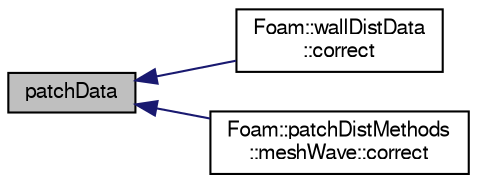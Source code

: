 digraph "patchData"
{
  bgcolor="transparent";
  edge [fontname="FreeSans",fontsize="10",labelfontname="FreeSans",labelfontsize="10"];
  node [fontname="FreeSans",fontsize="10",shape=record];
  rankdir="LR";
  Node1 [label="patchData",height=0.2,width=0.4,color="black", fillcolor="grey75", style="filled" fontcolor="black"];
  Node1 -> Node2 [dir="back",color="midnightblue",fontsize="10",style="solid",fontname="FreeSans"];
  Node2 [label="Foam::wallDistData\l::correct",height=0.2,width=0.4,color="black",URL="$a02759.html#a3ae44b28050c3aa494c1d8e18cf618c1",tooltip="Correct for mesh geom/topo changes. "];
  Node1 -> Node3 [dir="back",color="midnightblue",fontsize="10",style="solid",fontname="FreeSans"];
  Node3 [label="Foam::patchDistMethods\l::meshWave::correct",height=0.2,width=0.4,color="black",URL="$a01437.html#a612bb420e07dbe61608dafebdebbaf8a",tooltip="Correct the given distance-to-patch and normal-to-patch fields. "];
}
